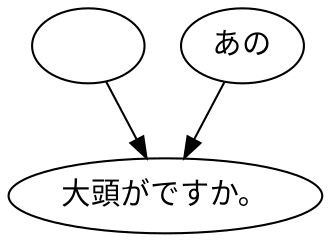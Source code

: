 digraph graph7522 {
	node0 [label="　"];
	node1 [label="あの"];
	node2 [label="大頭がですか。"];
	node0 -> node2;
	node1 -> node2;
}
